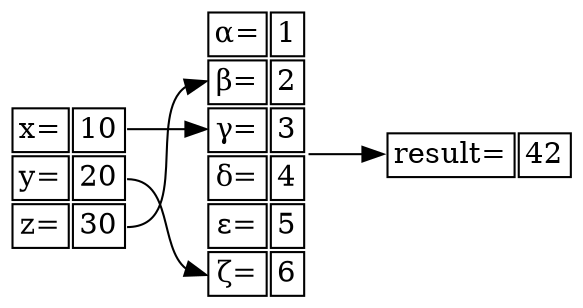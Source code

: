 digraph {
    node [shape=plain]
    rankdir=LR

    a[label=<
<table border="0" cellborder="1">
  <tr><td>x=</td><td port="1">10</td></tr>
  <tr><td>y=</td><td port="2">20</td></tr>
  <tr><td>z=</td><td port="3">30</td></tr>
</table>>]

    b[label=<
<table border="0" cellborder="1">
  <tr><td port="1">&alpha;=</td><td>1</td></tr>
  <tr><td port="2">&beta;=</td><td>2</td></tr>
  <tr><td port="3">&gamma;=</td><td>3</td></tr>
  <tr><td port="4">&delta;=</td><td>4</td></tr>
  <tr><td port="5">&epsilon;=</td><td>5</td></tr>
  <tr><td port="6">&zeta;=</td><td>6</td></tr>
</table>>]

    c[label=<
<table border="0" cellborder="1">
  <tr><td>result=</td><td>42</td></tr>
</table>>]

    a:1 -> b:3
    a:2 -> b:6
    a:3 -> b:2

    b -> c
}
